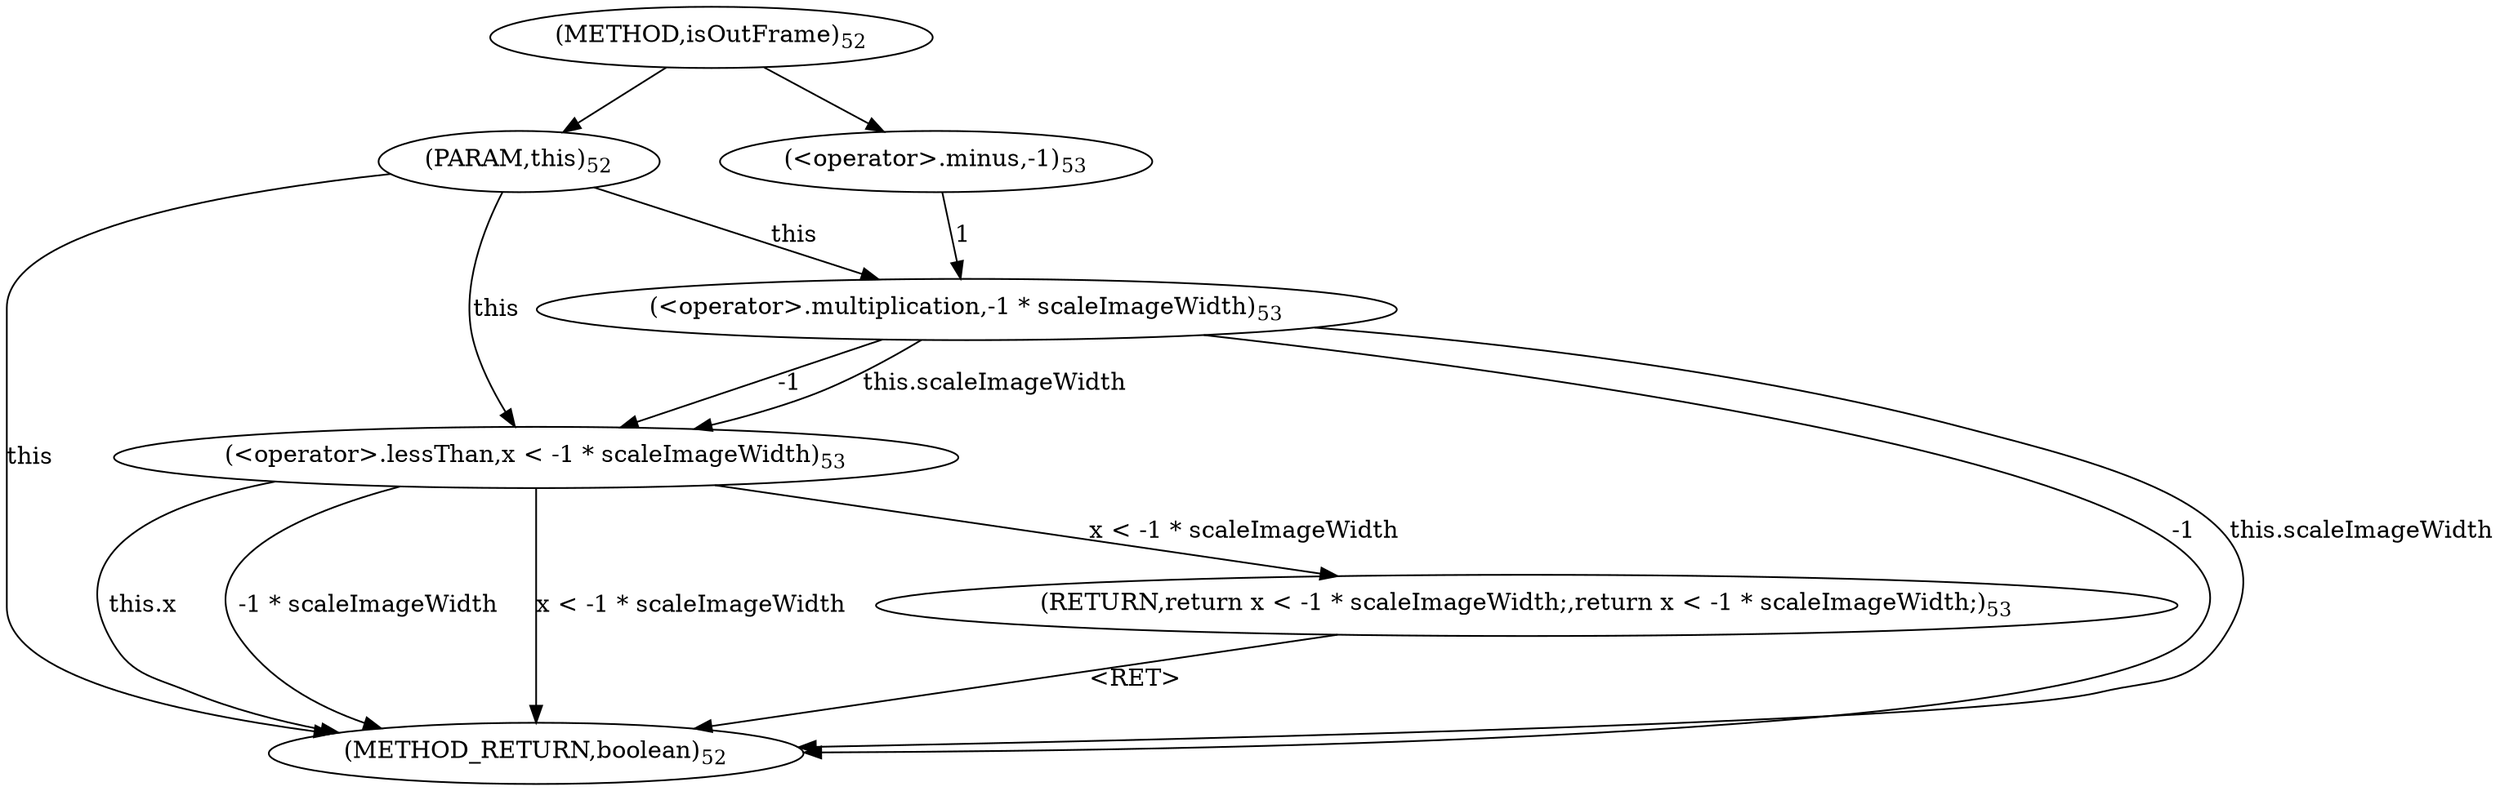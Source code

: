 digraph "isOutFrame" {  
"141" [label = <(METHOD,isOutFrame)<SUB>52</SUB>> ]
"157" [label = <(METHOD_RETURN,boolean)<SUB>52</SUB>> ]
"142" [label = <(PARAM,this)<SUB>52</SUB>> ]
"144" [label = <(RETURN,return x &lt; -1 * scaleImageWidth;,return x &lt; -1 * scaleImageWidth;)<SUB>53</SUB>> ]
"145" [label = <(&lt;operator&gt;.lessThan,x &lt; -1 * scaleImageWidth)<SUB>53</SUB>> ]
"145" [label = <(&lt;operator&gt;.lessThan,x &lt; -1 * scaleImageWidth)<SUB>53</SUB>> ]
"145" [label = <(&lt;operator&gt;.lessThan,x &lt; -1 * scaleImageWidth)<SUB>53</SUB>> ]
"149" [label = <(&lt;operator&gt;.multiplication,-1 * scaleImageWidth)<SUB>53</SUB>> ]
"149" [label = <(&lt;operator&gt;.multiplication,-1 * scaleImageWidth)<SUB>53</SUB>> ]
"150" [label = <(&lt;operator&gt;.minus,-1)<SUB>53</SUB>> ]
  "144" -> "157"  [ label = "&lt;RET&gt;"] 
  "142" -> "157"  [ label = "this"] 
  "145" -> "157"  [ label = "this.x"] 
  "149" -> "157"  [ label = "-1"] 
  "149" -> "157"  [ label = "this.scaleImageWidth"] 
  "145" -> "157"  [ label = "-1 * scaleImageWidth"] 
  "145" -> "157"  [ label = "x &lt; -1 * scaleImageWidth"] 
  "141" -> "142" 
  "145" -> "144"  [ label = "x &lt; -1 * scaleImageWidth"] 
  "142" -> "145"  [ label = "this"] 
  "149" -> "145"  [ label = "-1"] 
  "149" -> "145"  [ label = "this.scaleImageWidth"] 
  "150" -> "149"  [ label = "1"] 
  "142" -> "149"  [ label = "this"] 
  "141" -> "150" 
}

